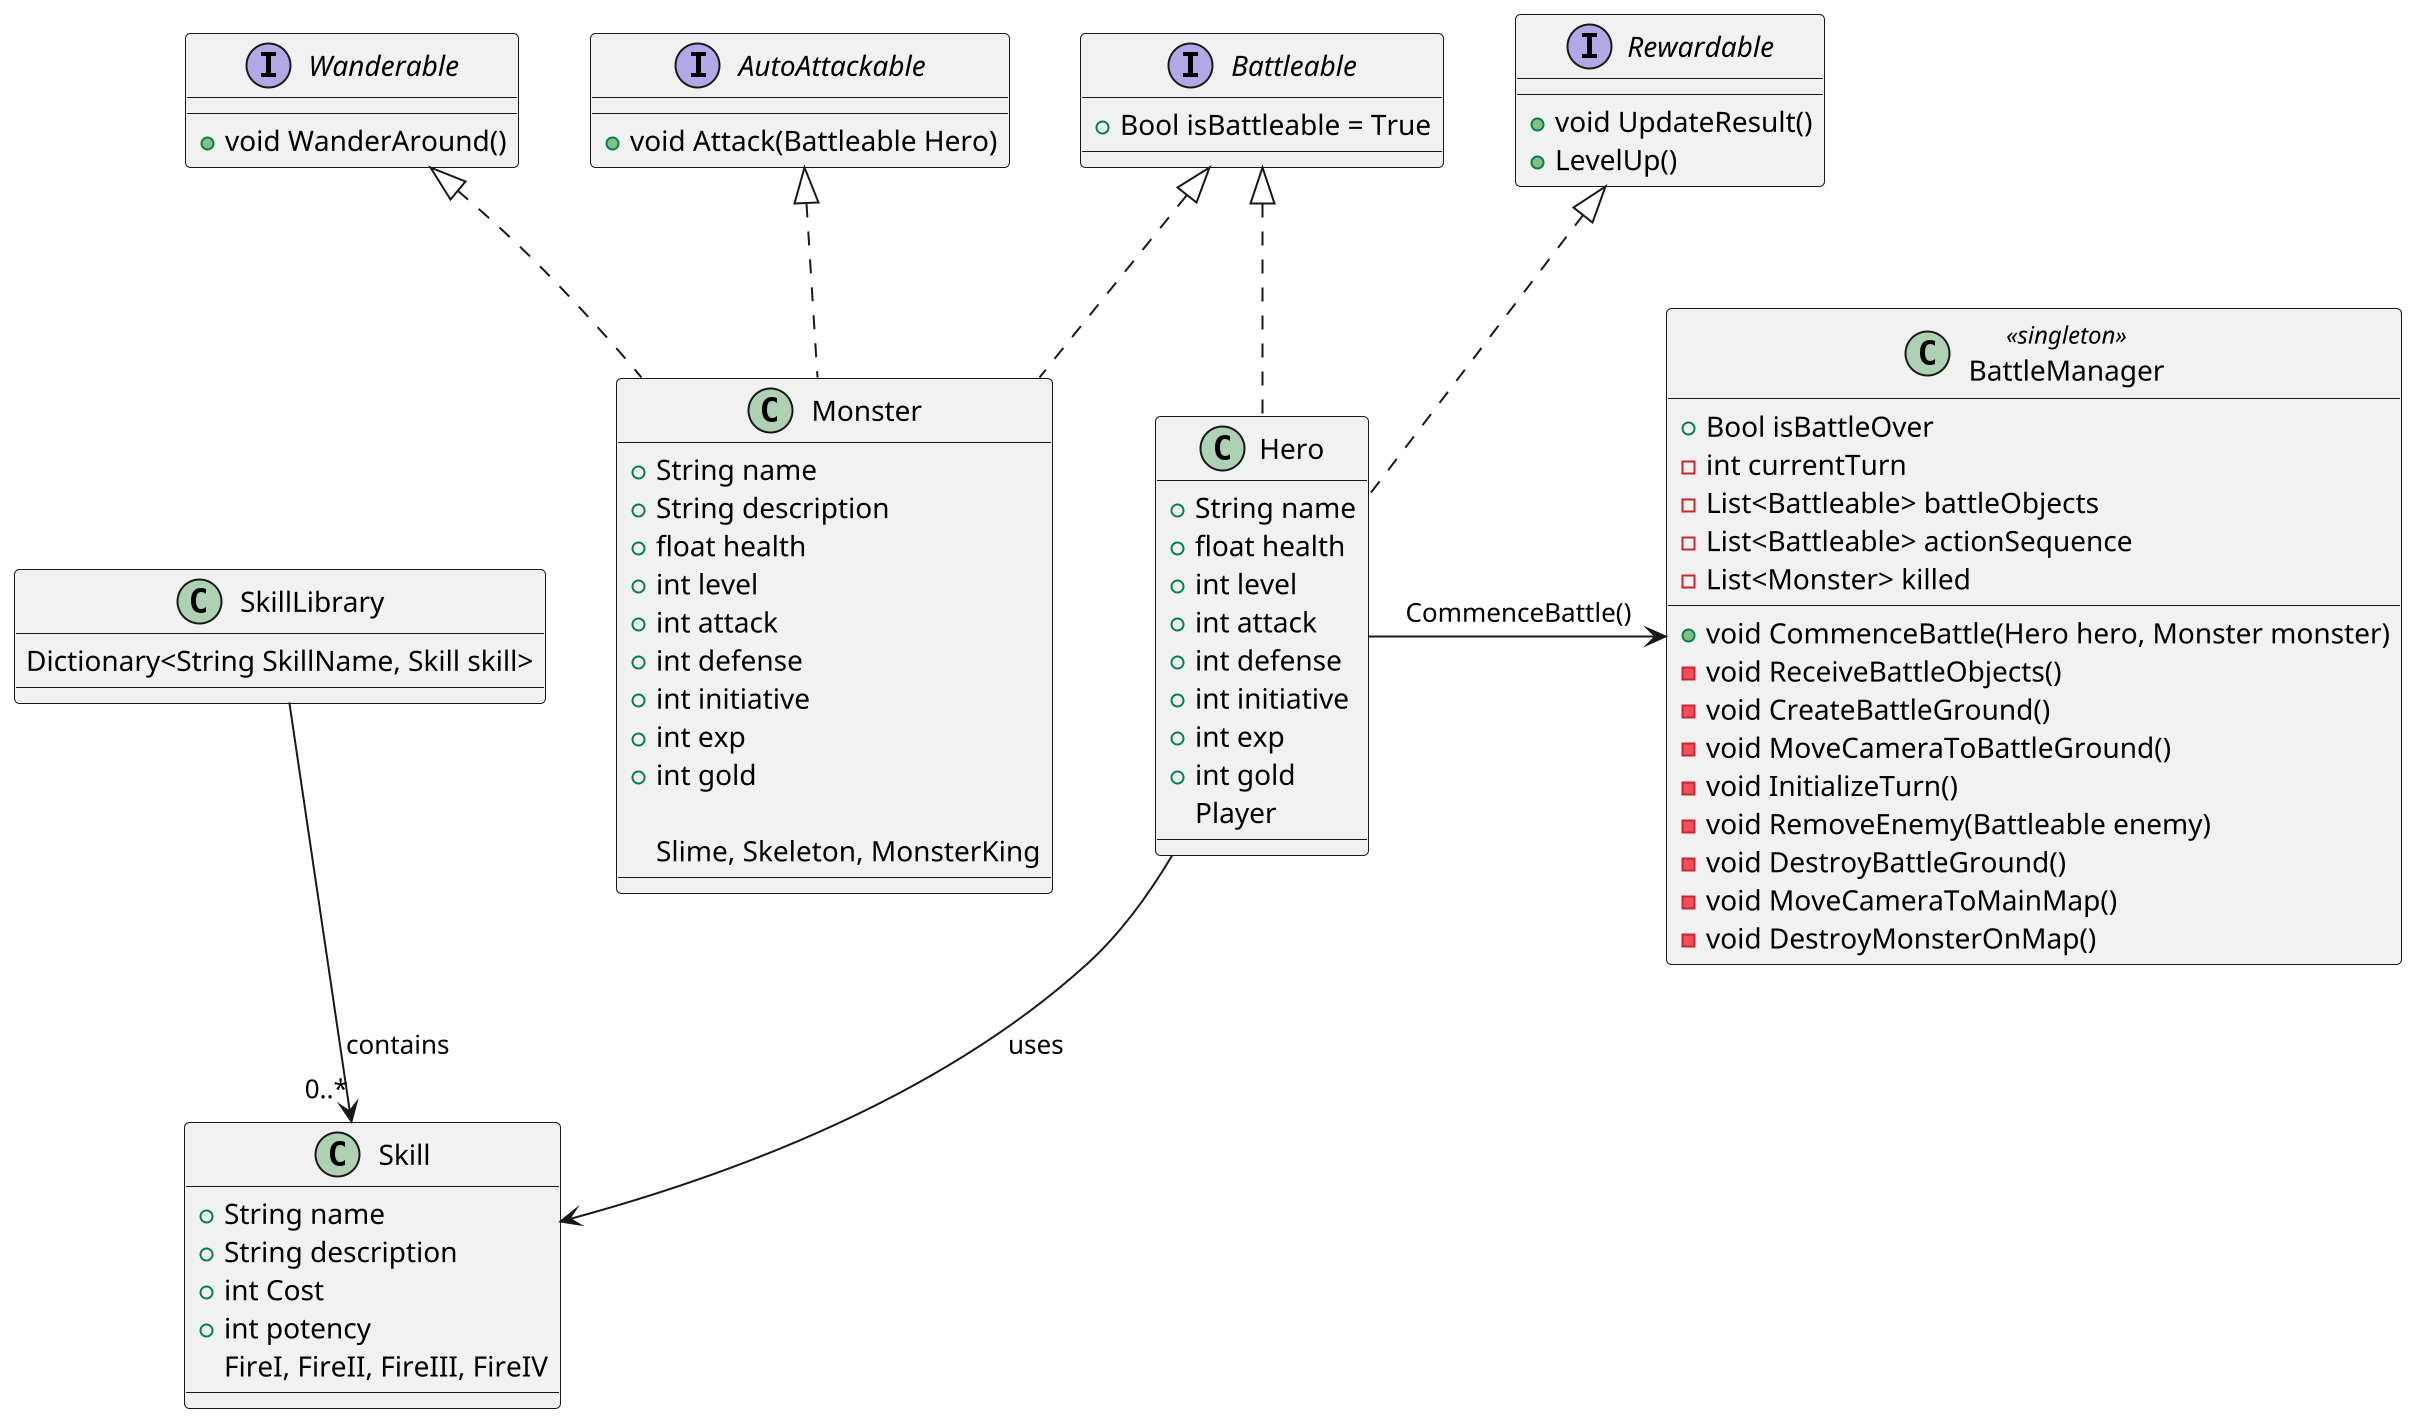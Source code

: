 @startuml battle design
scale 2
class Monster {
    +String name
    +String description
    +float health
    +int level
    +int attack
    +int defense
    +int initiative
    +int exp
    +int gold

}

Monster : Slime, Skeleton, MonsterKing

class Hero {
    +String name
    +float health
    +int level
    +int attack
    +int defense
    +int initiative
    +int exp
    +int gold
}

Hero : Player

interface Wanderable {
    +void WanderAround()
}

interface AutoAttackable {
    +void Attack(Battleable Hero)
}

interface Battleable {
    +Bool isBattleable = True
}

interface Rewardable {
    +void UpdateResult()
    +LevelUp()
}

class BattleManager <<singleton>> {
    +Bool isBattleOver
    -int currentTurn
    -List<Battleable> battleObjects
    -List<Battleable> actionSequence
    -List<Monster> killed

    +void CommenceBattle(Hero hero, Monster monster)
    -void ReceiveBattleObjects()
    -void CreateBattleGround()
    -void MoveCameraToBattleGround()
    -void InitializeTurn()
    -void RemoveEnemy(Battleable enemy)
    -void DestroyBattleGround()
    -void MoveCameraToMainMap()
    -void DestroyMonsterOnMap()
    
}

Hero -> BattleManager : CommenceBattle()

' note bottom of BattleManager
'     RemoveEnemy(): removes the given enemy in battleObjects.
    
'     CommenceBattle() Calls multiple private methods in the given order:
'     - ReceiveBattleObjects(): adds hero and monster to BattleObjects, set IsBattleOver to False
'     - CreateBattleGround(): creates the battleground
'     - MoveCameraToBattleGround(): moves the camera to the battleground.
'     - InitializeTurn(): sort battleObjects in respect to initiative in descend order.
    
'     currentTurn = 1
'     while(true) {
'         // everybody acts sequencially
'         for (Battleable currentInAction: actionSequence) {
'             if(currentInAction instanceof Monster) {
'                 // monster auto attacks on Hero
'                 Attack(Battleable Hero)
'                 // check if hero still alive
'                 if (Hero is dead)  gameOver()
'             } else {
'                 // determine behavior based on player input
'                 PlayerAction()
'                 if (one enemy is killed) {
'                     // enemy killed, remove that emeny in the sequence
'                     RemoveBattleable(Battleable enemy)
'                     killed.append(enemy)
'                     // since modification on loop condition, terminate loop
'                     break
'                 }
'             }
'         }
'         if (battleObjects is not empty) {
'             // enemies remain, begin another loop
'             InitializeNextTurn()
'             currentTurn++;
'         } else {
'             // no enemies, battle ends
'             break;
'         }
'     }
'     isBattleOver = True
'     // update hero status
'     Hero.UpdateResult(List<Monster> killed)
'     DestroyBattleGround()
'     MoveCameraToMainMap()
'     DestroyMonsterOnMap()

' end note

class SkillLibrary {
    Dictionary<String SkillName, Skill skill>
}

class Skill {
    +String name
    +String description
    +int Cost
    +int potency
}

Skill : FireI, FireII, FireIII, FireIV

SkillLibrary --> "0..*" Skill : contains
Wanderable <|.. Monster
AutoAttackable <|.. Monster
Battleable <|.. Monster  
Battleable <|.. Hero
Rewardable <|.. Hero
Hero --> Skill : uses

@enduml